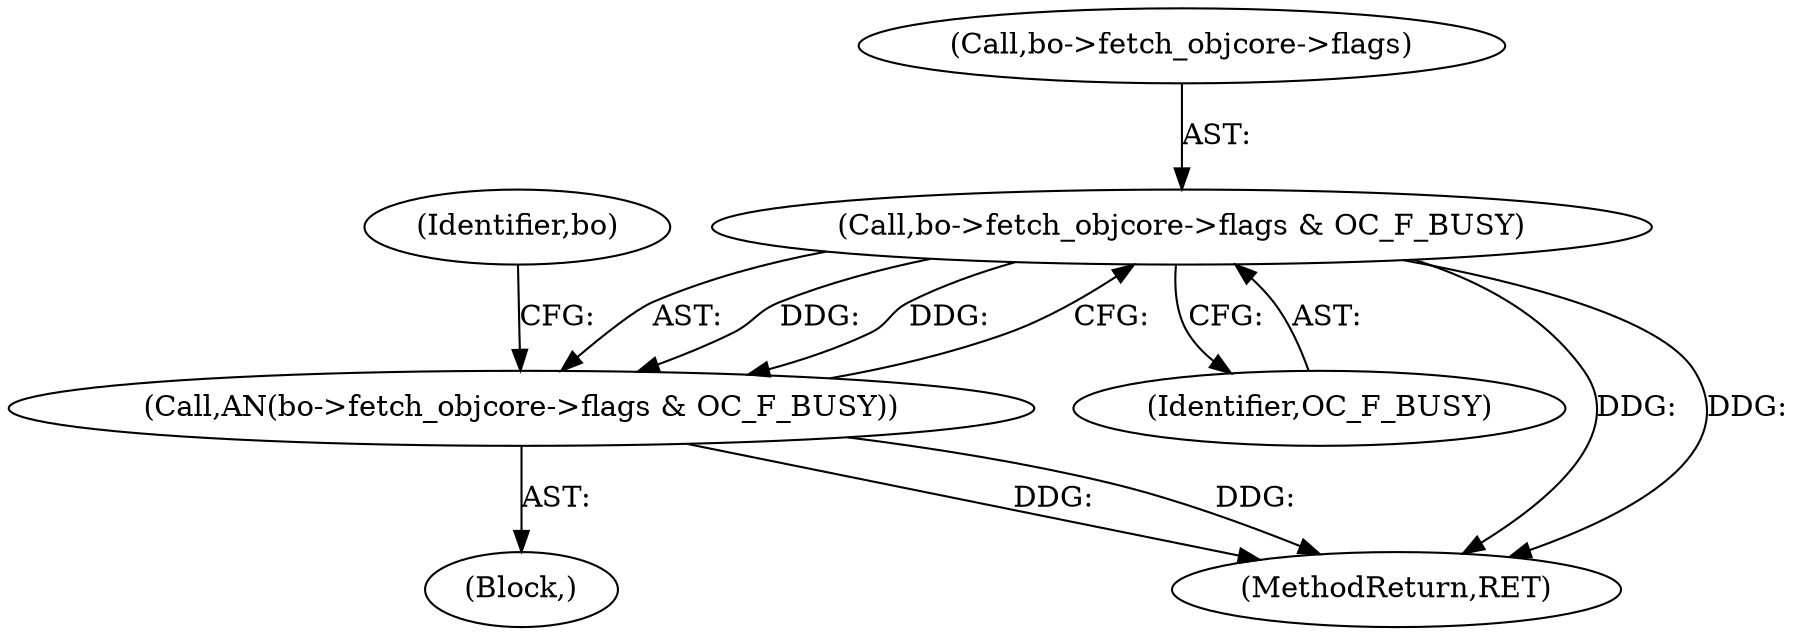 digraph "0_varnish-cache_176f8a075a963ffbfa56f1c460c15f6a1a6af5a7@pointer" {
"1000123" [label="(Call,bo->fetch_objcore->flags & OC_F_BUSY)"];
"1000122" [label="(Call,AN(bo->fetch_objcore->flags & OC_F_BUSY))"];
"1000133" [label="(Identifier,bo)"];
"1000124" [label="(Call,bo->fetch_objcore->flags)"];
"1000122" [label="(Call,AN(bo->fetch_objcore->flags & OC_F_BUSY))"];
"1000104" [label="(Block,)"];
"1000129" [label="(Identifier,OC_F_BUSY)"];
"1000463" [label="(MethodReturn,RET)"];
"1000123" [label="(Call,bo->fetch_objcore->flags & OC_F_BUSY)"];
"1000123" -> "1000122"  [label="AST: "];
"1000123" -> "1000129"  [label="CFG: "];
"1000124" -> "1000123"  [label="AST: "];
"1000129" -> "1000123"  [label="AST: "];
"1000122" -> "1000123"  [label="CFG: "];
"1000123" -> "1000463"  [label="DDG: "];
"1000123" -> "1000463"  [label="DDG: "];
"1000123" -> "1000122"  [label="DDG: "];
"1000123" -> "1000122"  [label="DDG: "];
"1000122" -> "1000104"  [label="AST: "];
"1000133" -> "1000122"  [label="CFG: "];
"1000122" -> "1000463"  [label="DDG: "];
"1000122" -> "1000463"  [label="DDG: "];
}
